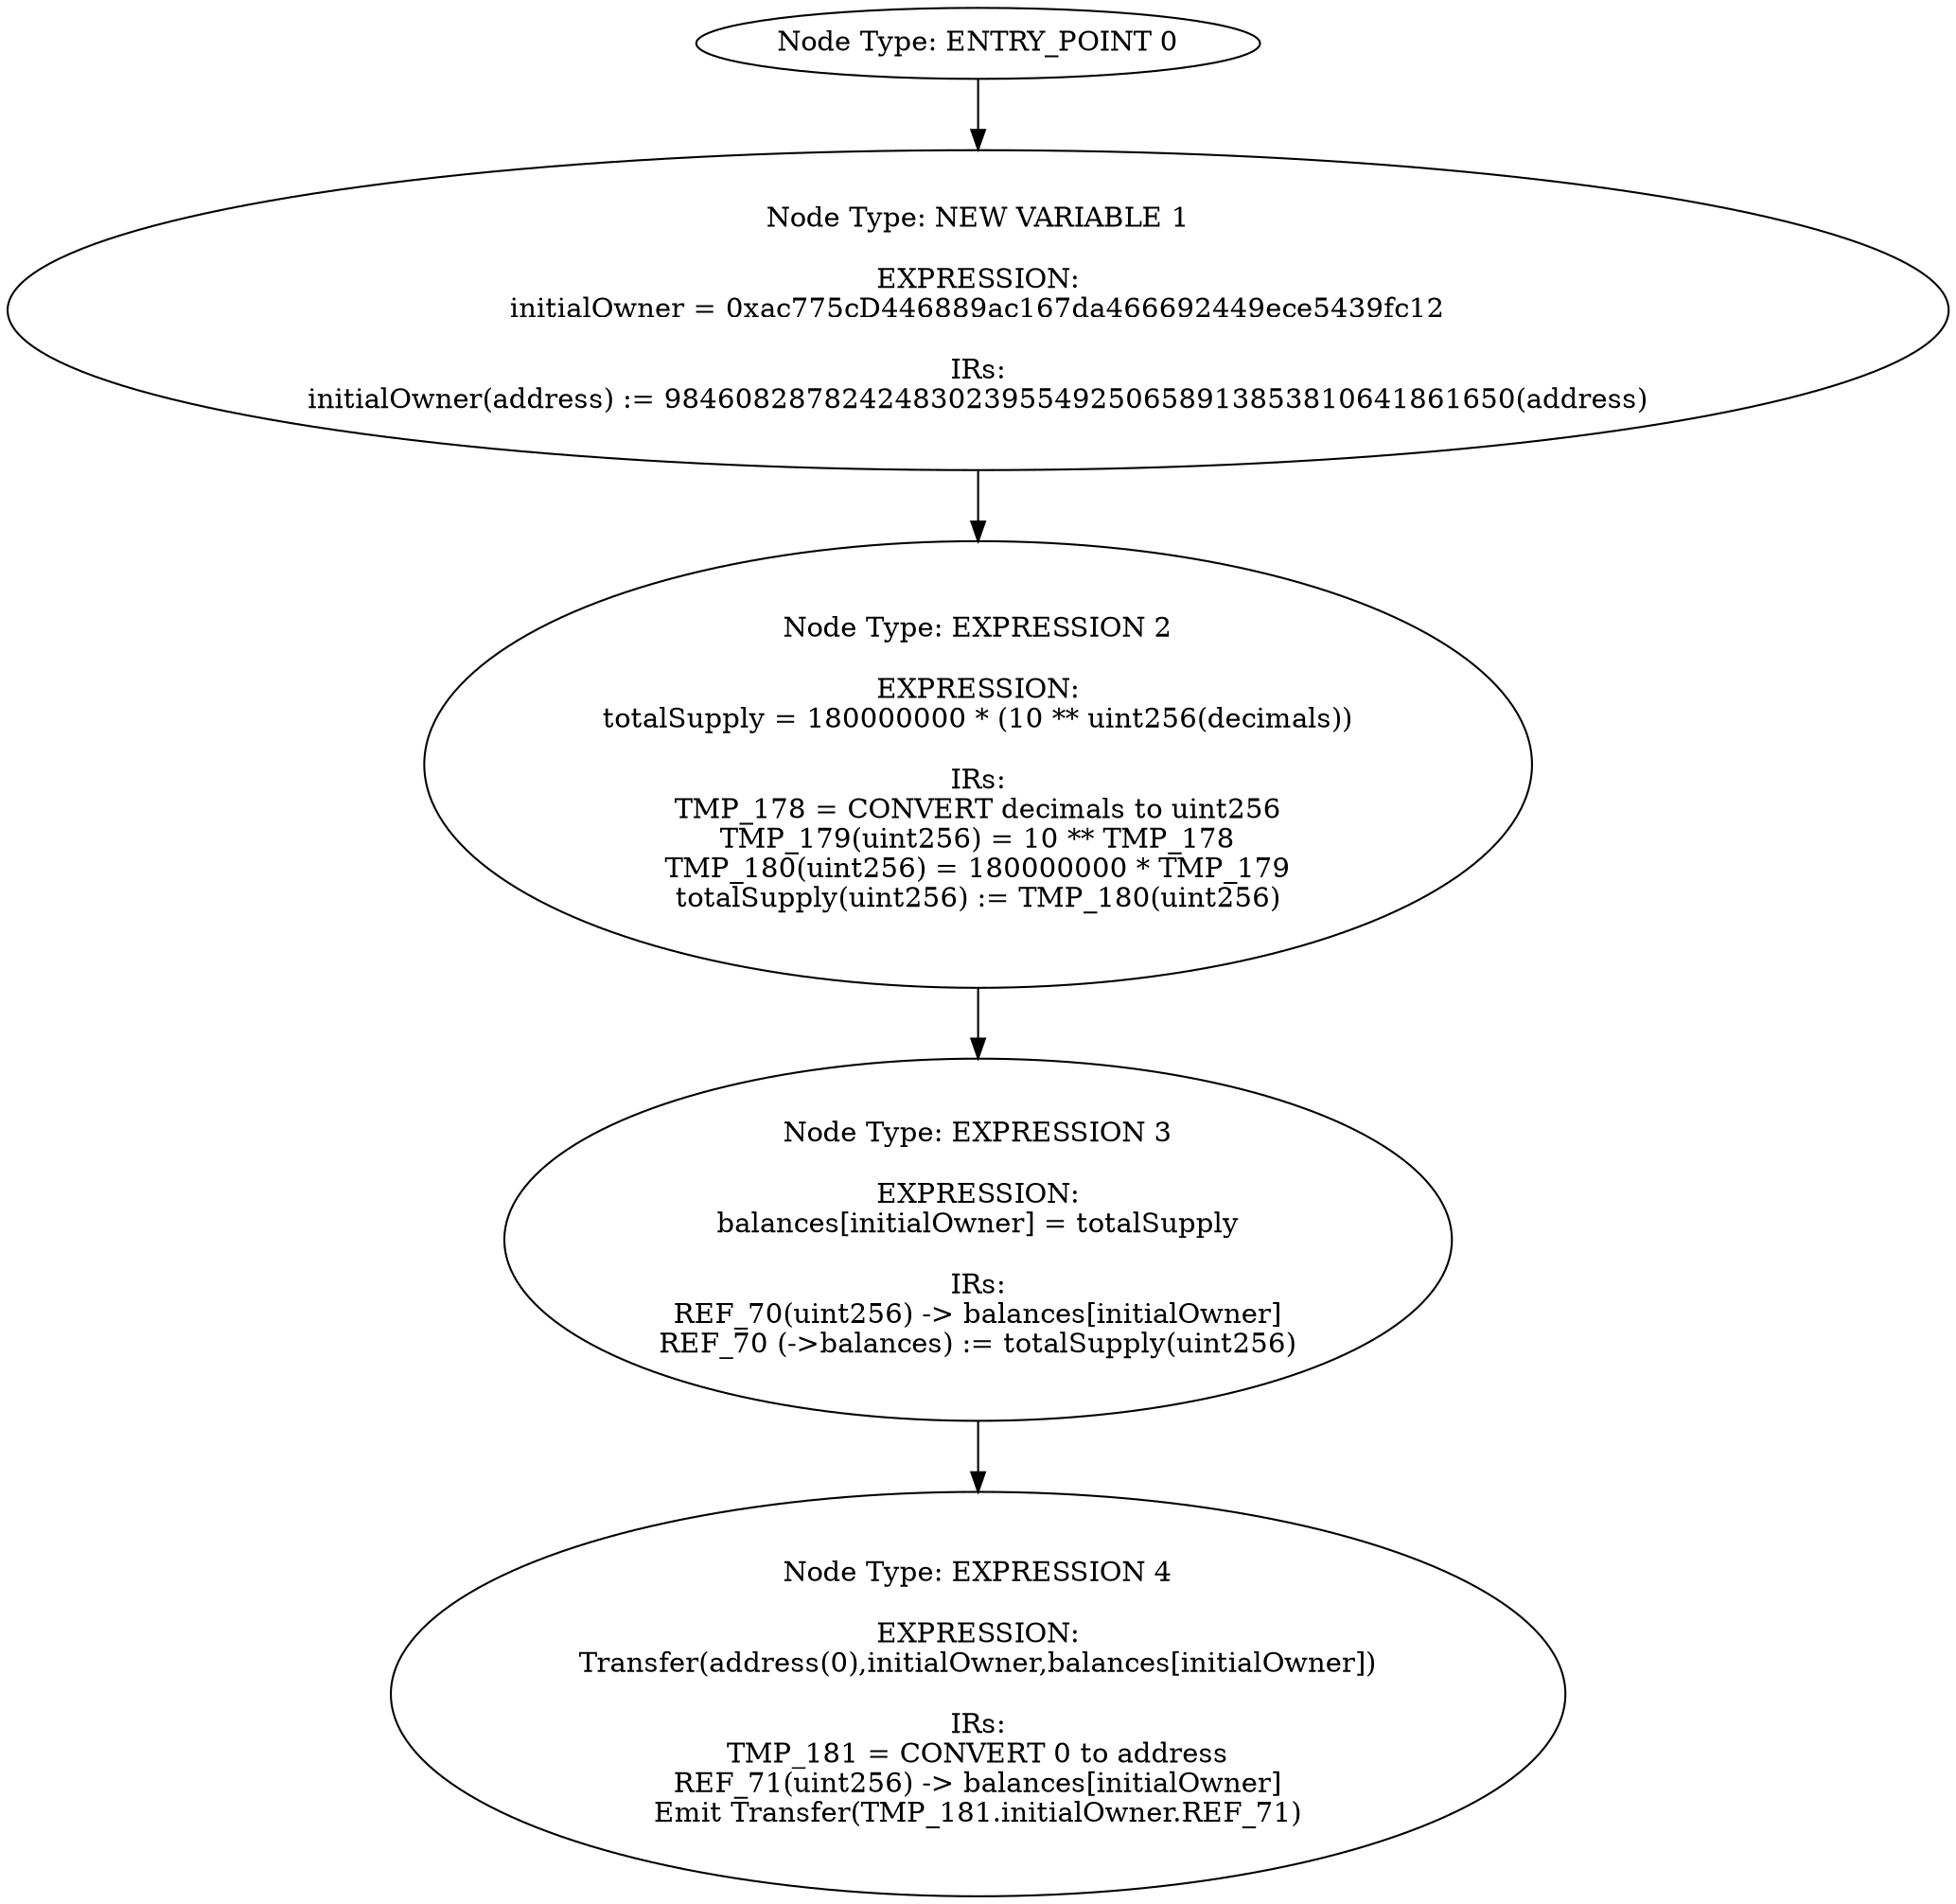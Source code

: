 digraph{
0[label="Node Type: ENTRY_POINT 0
"];
0->1;
1[label="Node Type: NEW VARIABLE 1

EXPRESSION:
initialOwner = 0xac775cD446889ac167da466692449ece5439fc12

IRs:
initialOwner(address) := 984608287824248302395549250658913853810641861650(address)"];
1->2;
2[label="Node Type: EXPRESSION 2

EXPRESSION:
totalSupply = 180000000 * (10 ** uint256(decimals))

IRs:
TMP_178 = CONVERT decimals to uint256
TMP_179(uint256) = 10 ** TMP_178
TMP_180(uint256) = 180000000 * TMP_179
totalSupply(uint256) := TMP_180(uint256)"];
2->3;
3[label="Node Type: EXPRESSION 3

EXPRESSION:
balances[initialOwner] = totalSupply

IRs:
REF_70(uint256) -> balances[initialOwner]
REF_70 (->balances) := totalSupply(uint256)"];
3->4;
4[label="Node Type: EXPRESSION 4

EXPRESSION:
Transfer(address(0),initialOwner,balances[initialOwner])

IRs:
TMP_181 = CONVERT 0 to address
REF_71(uint256) -> balances[initialOwner]
Emit Transfer(TMP_181.initialOwner.REF_71)"];
}
